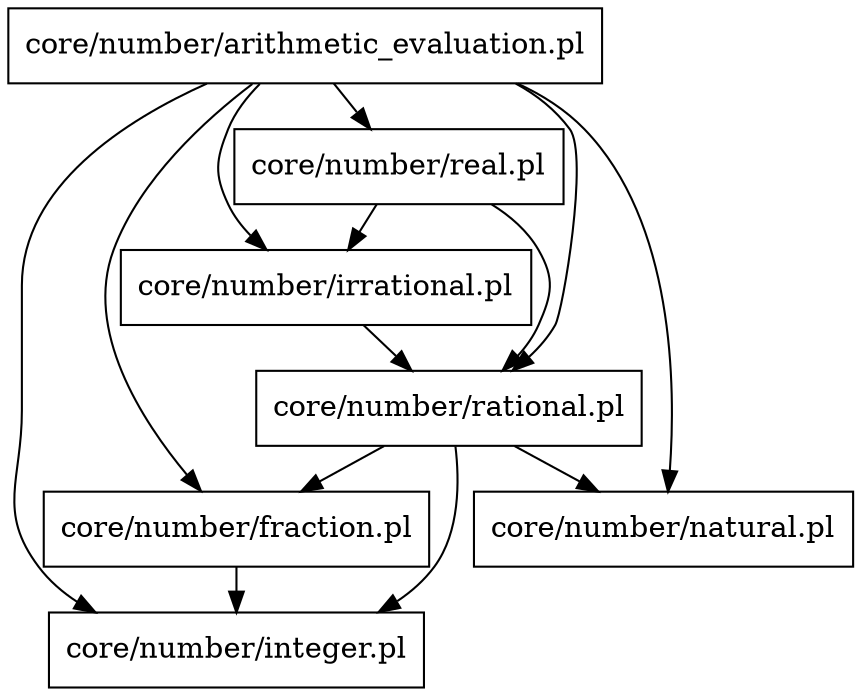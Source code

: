 digraph file_graph {
node [shape=rectangle]
nodesep = 0.1
ranksep = 0.3
"core/number/fraction.pl" -> "core/number/integer.pl"
"core/number/irrational.pl" -> "core/number/rational.pl"
"core/number/real.pl" -> "core/number/irrational.pl"
"core/number/real.pl" -> "core/number/rational.pl"
"core/number/arithmetic_evaluation.pl" -> "core/number/integer.pl"
"core/number/arithmetic_evaluation.pl" -> "core/number/natural.pl"
"core/number/arithmetic_evaluation.pl" -> "core/number/fraction.pl"
"core/number/arithmetic_evaluation.pl" -> "core/number/irrational.pl"
"core/number/arithmetic_evaluation.pl" -> "core/number/real.pl"
"core/number/arithmetic_evaluation.pl" -> "core/number/rational.pl"
"core/number/rational.pl" -> "core/number/integer.pl"
"core/number/rational.pl" -> "core/number/natural.pl"
"core/number/rational.pl" -> "core/number/fraction.pl"
}
